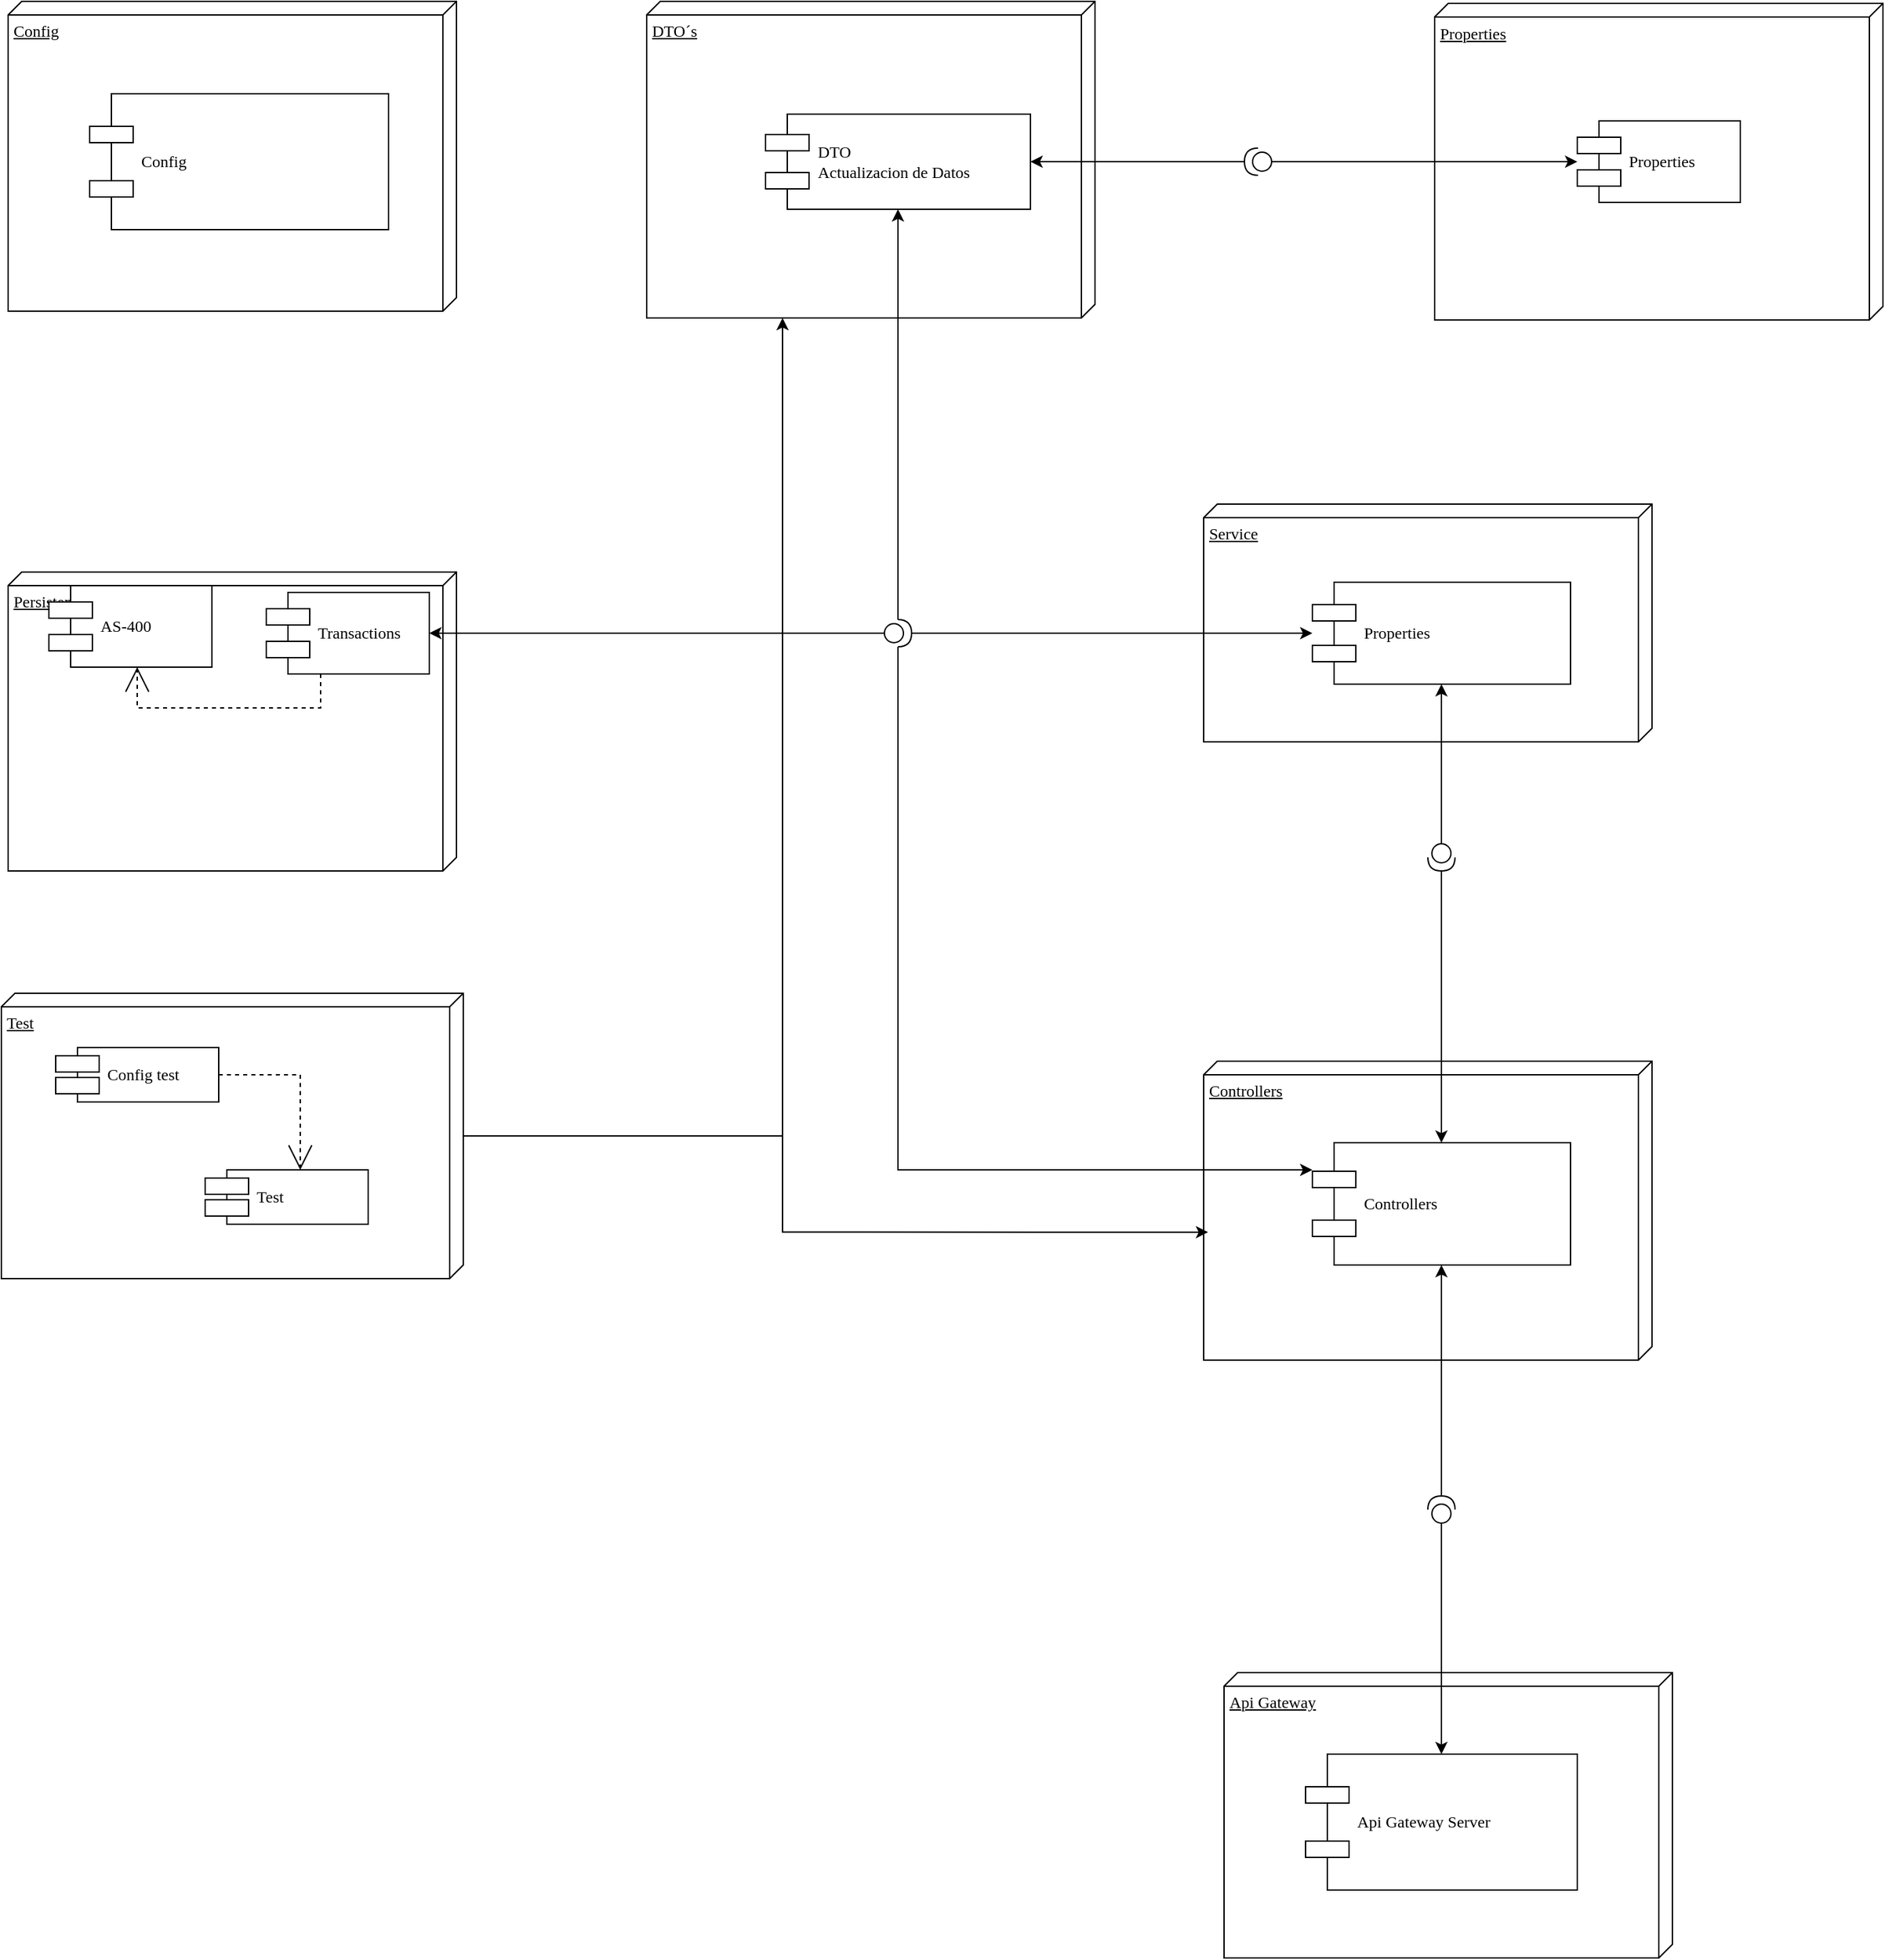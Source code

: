 <mxfile version="22.0.4" type="github">
  <diagram name="Page-1" id="5f0bae14-7c28-e335-631c-24af17079c00">
    <mxGraphModel dx="5084" dy="2410" grid="1" gridSize="10" guides="1" tooltips="1" connect="1" arrows="1" fold="1" page="1" pageScale="1" pageWidth="1100" pageHeight="850" background="none" math="0" shadow="0">
      <root>
        <mxCell id="0" />
        <mxCell id="1" parent="0" />
        <mxCell id="39150e848f15840c-1" value="Persistence of&amp;nbsp;data" style="verticalAlign=top;align=left;spacingTop=8;spacingLeft=2;spacingRight=12;shape=cube;size=10;direction=south;fontStyle=4;html=1;rounded=0;shadow=0;comic=0;labelBackgroundColor=none;strokeWidth=1;fontFamily=Verdana;fontSize=12" parent="1" vertex="1">
          <mxGeometry x="-400" y="-70" width="330" height="220" as="geometry" />
        </mxCell>
        <mxCell id="39150e848f15840c-2" value="DTO´s" style="verticalAlign=top;align=left;spacingTop=8;spacingLeft=2;spacingRight=12;shape=cube;size=10;direction=south;fontStyle=4;html=1;rounded=0;shadow=0;comic=0;labelBackgroundColor=none;strokeWidth=1;fontFamily=Verdana;fontSize=12" parent="1" vertex="1">
          <mxGeometry x="70" y="-490" width="330" height="233" as="geometry" />
        </mxCell>
        <mxCell id="39150e848f15840c-3" value="Properties" style="verticalAlign=top;align=left;spacingTop=8;spacingLeft=2;spacingRight=12;shape=cube;size=10;direction=south;fontStyle=4;html=1;rounded=0;shadow=0;comic=0;labelBackgroundColor=none;strokeWidth=1;fontFamily=Verdana;fontSize=12" parent="1" vertex="1">
          <mxGeometry x="650" y="-488.5" width="330" height="233" as="geometry" />
        </mxCell>
        <mxCell id="39150e848f15840c-5" value="Transactions" style="shape=component;align=left;spacingLeft=36;rounded=0;shadow=0;comic=0;labelBackgroundColor=none;strokeWidth=1;fontFamily=Verdana;fontSize=12;html=1;" parent="1" vertex="1">
          <mxGeometry x="-210" y="-55" width="120" height="60" as="geometry" />
        </mxCell>
        <mxCell id="39150e848f15840c-7" value="DTO &lt;br&gt;Actualizacion de Datos" style="shape=component;align=left;spacingLeft=36;rounded=0;shadow=0;comic=0;labelBackgroundColor=none;strokeWidth=1;fontFamily=Verdana;fontSize=12;html=1;" parent="1" vertex="1">
          <mxGeometry x="157.5" y="-407" width="195" height="70" as="geometry" />
        </mxCell>
        <mxCell id="39150e848f15840c-10" value="Properties" style="shape=component;align=left;spacingLeft=36;rounded=0;shadow=0;comic=0;labelBackgroundColor=none;strokeWidth=1;fontFamily=Verdana;fontSize=12;html=1;" parent="1" vertex="1">
          <mxGeometry x="755" y="-402" width="120" height="60" as="geometry" />
        </mxCell>
        <mxCell id="39150e848f15840c-15" style="edgeStyle=orthogonalEdgeStyle;rounded=0;html=1;labelBackgroundColor=none;startArrow=none;startFill=0;startSize=8;endArrow=open;endFill=0;endSize=16;fontFamily=Verdana;fontSize=12;dashed=1;" parent="1" source="39150e848f15840c-5" target="DHs9I-mUouy8rZesvVJs-1" edge="1">
          <mxGeometry relative="1" as="geometry">
            <Array as="points">
              <mxPoint x="-170" y="30" />
              <mxPoint x="-305" y="30" />
            </Array>
            <mxPoint x="-305" as="targetPoint" />
          </mxGeometry>
        </mxCell>
        <mxCell id="DHs9I-mUouy8rZesvVJs-1" value="AS-400" style="shape=component;align=left;spacingLeft=36;rounded=0;shadow=0;comic=0;labelBackgroundColor=none;strokeWidth=1;fontFamily=Verdana;fontSize=12;html=1;" vertex="1" parent="1">
          <mxGeometry x="-370" y="-60" width="120" height="60" as="geometry" />
        </mxCell>
        <mxCell id="DHs9I-mUouy8rZesvVJs-2" value="Config" style="verticalAlign=top;align=left;spacingTop=8;spacingLeft=2;spacingRight=12;shape=cube;size=10;direction=south;fontStyle=4;html=1;rounded=0;shadow=0;comic=0;labelBackgroundColor=none;strokeWidth=1;fontFamily=Verdana;fontSize=12" vertex="1" parent="1">
          <mxGeometry x="-400" y="-490" width="330" height="228" as="geometry" />
        </mxCell>
        <mxCell id="DHs9I-mUouy8rZesvVJs-3" value="Config" style="shape=component;align=left;spacingLeft=36;rounded=0;shadow=0;comic=0;labelBackgroundColor=none;strokeWidth=1;fontFamily=Verdana;fontSize=12;html=1;" vertex="1" parent="1">
          <mxGeometry x="-340" y="-422" width="220" height="100" as="geometry" />
        </mxCell>
        <mxCell id="DHs9I-mUouy8rZesvVJs-22" style="edgeStyle=orthogonalEdgeStyle;rounded=0;orthogonalLoop=1;jettySize=auto;html=1;" edge="1" parent="1" source="DHs9I-mUouy8rZesvVJs-4" target="39150e848f15840c-2">
          <mxGeometry relative="1" as="geometry">
            <Array as="points">
              <mxPoint x="170" y="345" />
            </Array>
          </mxGeometry>
        </mxCell>
        <mxCell id="DHs9I-mUouy8rZesvVJs-4" value="Test" style="verticalAlign=top;align=left;spacingTop=8;spacingLeft=2;spacingRight=12;shape=cube;size=10;direction=south;fontStyle=4;html=1;rounded=0;shadow=0;comic=0;labelBackgroundColor=none;strokeWidth=1;fontFamily=Verdana;fontSize=12" vertex="1" parent="1">
          <mxGeometry x="-405" y="240" width="340" height="210" as="geometry" />
        </mxCell>
        <mxCell id="DHs9I-mUouy8rZesvVJs-5" value="Test" style="shape=component;align=left;spacingLeft=36;rounded=0;shadow=0;comic=0;labelBackgroundColor=none;strokeWidth=1;fontFamily=Verdana;fontSize=12;html=1;" vertex="1" parent="1">
          <mxGeometry x="-255" y="370" width="120" height="40" as="geometry" />
        </mxCell>
        <mxCell id="DHs9I-mUouy8rZesvVJs-6" value="Controllers" style="verticalAlign=top;align=left;spacingTop=8;spacingLeft=2;spacingRight=12;shape=cube;size=10;direction=south;fontStyle=4;html=1;rounded=0;shadow=0;comic=0;labelBackgroundColor=none;strokeWidth=1;fontFamily=Verdana;fontSize=12" vertex="1" parent="1">
          <mxGeometry x="480" y="290" width="330" height="220" as="geometry" />
        </mxCell>
        <mxCell id="DHs9I-mUouy8rZesvVJs-7" value="Controllers" style="shape=component;align=left;spacingLeft=36;rounded=0;shadow=0;comic=0;labelBackgroundColor=none;strokeWidth=1;fontFamily=Verdana;fontSize=12;html=1;" vertex="1" parent="1">
          <mxGeometry x="560" y="350" width="190" height="90" as="geometry" />
        </mxCell>
        <mxCell id="DHs9I-mUouy8rZesvVJs-8" value="Api Gateway&lt;br&gt;" style="verticalAlign=top;align=left;spacingTop=8;spacingLeft=2;spacingRight=12;shape=cube;size=10;direction=south;fontStyle=4;html=1;rounded=0;shadow=0;comic=0;labelBackgroundColor=none;strokeWidth=1;fontFamily=Verdana;fontSize=12" vertex="1" parent="1">
          <mxGeometry x="495" y="740" width="330" height="210" as="geometry" />
        </mxCell>
        <mxCell id="DHs9I-mUouy8rZesvVJs-9" value="Api Gateway Server" style="shape=component;align=left;spacingLeft=36;rounded=0;shadow=0;comic=0;labelBackgroundColor=none;strokeWidth=1;fontFamily=Verdana;fontSize=12;html=1;" vertex="1" parent="1">
          <mxGeometry x="555" y="800" width="200" height="100" as="geometry" />
        </mxCell>
        <mxCell id="DHs9I-mUouy8rZesvVJs-10" value="Service" style="verticalAlign=top;align=left;spacingTop=8;spacingLeft=2;spacingRight=12;shape=cube;size=10;direction=south;fontStyle=4;html=1;rounded=0;shadow=0;comic=0;labelBackgroundColor=none;strokeWidth=1;fontFamily=Verdana;fontSize=12" vertex="1" parent="1">
          <mxGeometry x="480" y="-120" width="330" height="175" as="geometry" />
        </mxCell>
        <mxCell id="DHs9I-mUouy8rZesvVJs-11" value="Properties" style="shape=component;align=left;spacingLeft=36;rounded=0;shadow=0;comic=0;labelBackgroundColor=none;strokeWidth=1;fontFamily=Verdana;fontSize=12;html=1;" vertex="1" parent="1">
          <mxGeometry x="560" y="-62.5" width="190" height="75" as="geometry" />
        </mxCell>
        <mxCell id="DHs9I-mUouy8rZesvVJs-13" style="edgeStyle=orthogonalEdgeStyle;rounded=0;orthogonalLoop=1;jettySize=auto;html=1;" edge="1" parent="1" source="DHs9I-mUouy8rZesvVJs-12" target="39150e848f15840c-5">
          <mxGeometry relative="1" as="geometry" />
        </mxCell>
        <mxCell id="DHs9I-mUouy8rZesvVJs-15" style="edgeStyle=orthogonalEdgeStyle;rounded=0;orthogonalLoop=1;jettySize=auto;html=1;" edge="1" parent="1" source="DHs9I-mUouy8rZesvVJs-12" target="39150e848f15840c-7">
          <mxGeometry relative="1" as="geometry" />
        </mxCell>
        <mxCell id="DHs9I-mUouy8rZesvVJs-19" style="edgeStyle=orthogonalEdgeStyle;rounded=0;orthogonalLoop=1;jettySize=auto;html=1;" edge="1" parent="1" source="DHs9I-mUouy8rZesvVJs-12" target="DHs9I-mUouy8rZesvVJs-11">
          <mxGeometry relative="1" as="geometry" />
        </mxCell>
        <mxCell id="DHs9I-mUouy8rZesvVJs-24" style="edgeStyle=orthogonalEdgeStyle;rounded=0;orthogonalLoop=1;jettySize=auto;html=1;" edge="1" parent="1" source="DHs9I-mUouy8rZesvVJs-12" target="DHs9I-mUouy8rZesvVJs-7">
          <mxGeometry relative="1" as="geometry">
            <Array as="points">
              <mxPoint x="255" y="370" />
            </Array>
          </mxGeometry>
        </mxCell>
        <mxCell id="DHs9I-mUouy8rZesvVJs-12" value="" style="shape=providedRequiredInterface;html=1;verticalLabelPosition=bottom;sketch=0;" vertex="1" parent="1">
          <mxGeometry x="245" y="-35" width="20" height="20" as="geometry" />
        </mxCell>
        <mxCell id="DHs9I-mUouy8rZesvVJs-17" style="edgeStyle=orthogonalEdgeStyle;rounded=0;orthogonalLoop=1;jettySize=auto;html=1;" edge="1" parent="1" source="DHs9I-mUouy8rZesvVJs-16" target="39150e848f15840c-7">
          <mxGeometry relative="1" as="geometry" />
        </mxCell>
        <mxCell id="DHs9I-mUouy8rZesvVJs-18" style="edgeStyle=orthogonalEdgeStyle;rounded=0;orthogonalLoop=1;jettySize=auto;html=1;" edge="1" parent="1" source="DHs9I-mUouy8rZesvVJs-16" target="39150e848f15840c-10">
          <mxGeometry relative="1" as="geometry" />
        </mxCell>
        <mxCell id="DHs9I-mUouy8rZesvVJs-16" value="" style="shape=providedRequiredInterface;html=1;verticalLabelPosition=bottom;sketch=0;rotation=-180;" vertex="1" parent="1">
          <mxGeometry x="510" y="-382" width="20" height="20" as="geometry" />
        </mxCell>
        <mxCell id="DHs9I-mUouy8rZesvVJs-20" value="Config test" style="shape=component;align=left;spacingLeft=36;rounded=0;shadow=0;comic=0;labelBackgroundColor=none;strokeWidth=1;fontFamily=Verdana;fontSize=12;html=1;" vertex="1" parent="1">
          <mxGeometry x="-365" y="280" width="120" height="40" as="geometry" />
        </mxCell>
        <mxCell id="DHs9I-mUouy8rZesvVJs-21" style="edgeStyle=orthogonalEdgeStyle;rounded=0;html=1;labelBackgroundColor=none;startArrow=none;startFill=0;startSize=8;endArrow=open;endFill=0;endSize=16;fontFamily=Verdana;fontSize=12;dashed=1;" edge="1" parent="1" source="DHs9I-mUouy8rZesvVJs-20" target="DHs9I-mUouy8rZesvVJs-5">
          <mxGeometry relative="1" as="geometry">
            <Array as="points">
              <mxPoint x="-185" y="300" />
            </Array>
            <mxPoint x="-165" y="135" as="sourcePoint" />
            <mxPoint x="165" y="200" as="targetPoint" />
          </mxGeometry>
        </mxCell>
        <mxCell id="DHs9I-mUouy8rZesvVJs-26" style="edgeStyle=orthogonalEdgeStyle;rounded=0;orthogonalLoop=1;jettySize=auto;html=1;" edge="1" parent="1" source="DHs9I-mUouy8rZesvVJs-25" target="DHs9I-mUouy8rZesvVJs-11">
          <mxGeometry relative="1" as="geometry" />
        </mxCell>
        <mxCell id="DHs9I-mUouy8rZesvVJs-27" style="edgeStyle=orthogonalEdgeStyle;rounded=0;orthogonalLoop=1;jettySize=auto;html=1;" edge="1" parent="1" source="DHs9I-mUouy8rZesvVJs-25" target="DHs9I-mUouy8rZesvVJs-7">
          <mxGeometry relative="1" as="geometry" />
        </mxCell>
        <mxCell id="DHs9I-mUouy8rZesvVJs-25" value="" style="shape=providedRequiredInterface;html=1;verticalLabelPosition=bottom;sketch=0;rotation=90;" vertex="1" parent="1">
          <mxGeometry x="645" y="130" width="20" height="20" as="geometry" />
        </mxCell>
        <mxCell id="DHs9I-mUouy8rZesvVJs-28" style="edgeStyle=orthogonalEdgeStyle;rounded=0;orthogonalLoop=1;jettySize=auto;html=1;entryX=0.572;entryY=0.99;entryDx=0;entryDy=0;entryPerimeter=0;" edge="1" parent="1" source="DHs9I-mUouy8rZesvVJs-4" target="DHs9I-mUouy8rZesvVJs-6">
          <mxGeometry relative="1" as="geometry">
            <Array as="points">
              <mxPoint x="170" y="345" />
              <mxPoint x="170" y="416" />
            </Array>
          </mxGeometry>
        </mxCell>
        <mxCell id="DHs9I-mUouy8rZesvVJs-32" style="edgeStyle=orthogonalEdgeStyle;rounded=0;orthogonalLoop=1;jettySize=auto;html=1;entryX=0.5;entryY=1;entryDx=0;entryDy=0;" edge="1" parent="1" source="DHs9I-mUouy8rZesvVJs-31" target="DHs9I-mUouy8rZesvVJs-7">
          <mxGeometry relative="1" as="geometry" />
        </mxCell>
        <mxCell id="DHs9I-mUouy8rZesvVJs-33" style="edgeStyle=orthogonalEdgeStyle;rounded=0;orthogonalLoop=1;jettySize=auto;html=1;entryX=0.5;entryY=0;entryDx=0;entryDy=0;" edge="1" parent="1" source="DHs9I-mUouy8rZesvVJs-31" target="DHs9I-mUouy8rZesvVJs-9">
          <mxGeometry relative="1" as="geometry">
            <Array as="points">
              <mxPoint x="655" y="780" />
            </Array>
          </mxGeometry>
        </mxCell>
        <mxCell id="DHs9I-mUouy8rZesvVJs-31" value="" style="shape=providedRequiredInterface;html=1;verticalLabelPosition=bottom;sketch=0;rotation=-90;" vertex="1" parent="1">
          <mxGeometry x="645" y="610" width="20" height="20" as="geometry" />
        </mxCell>
      </root>
    </mxGraphModel>
  </diagram>
</mxfile>
